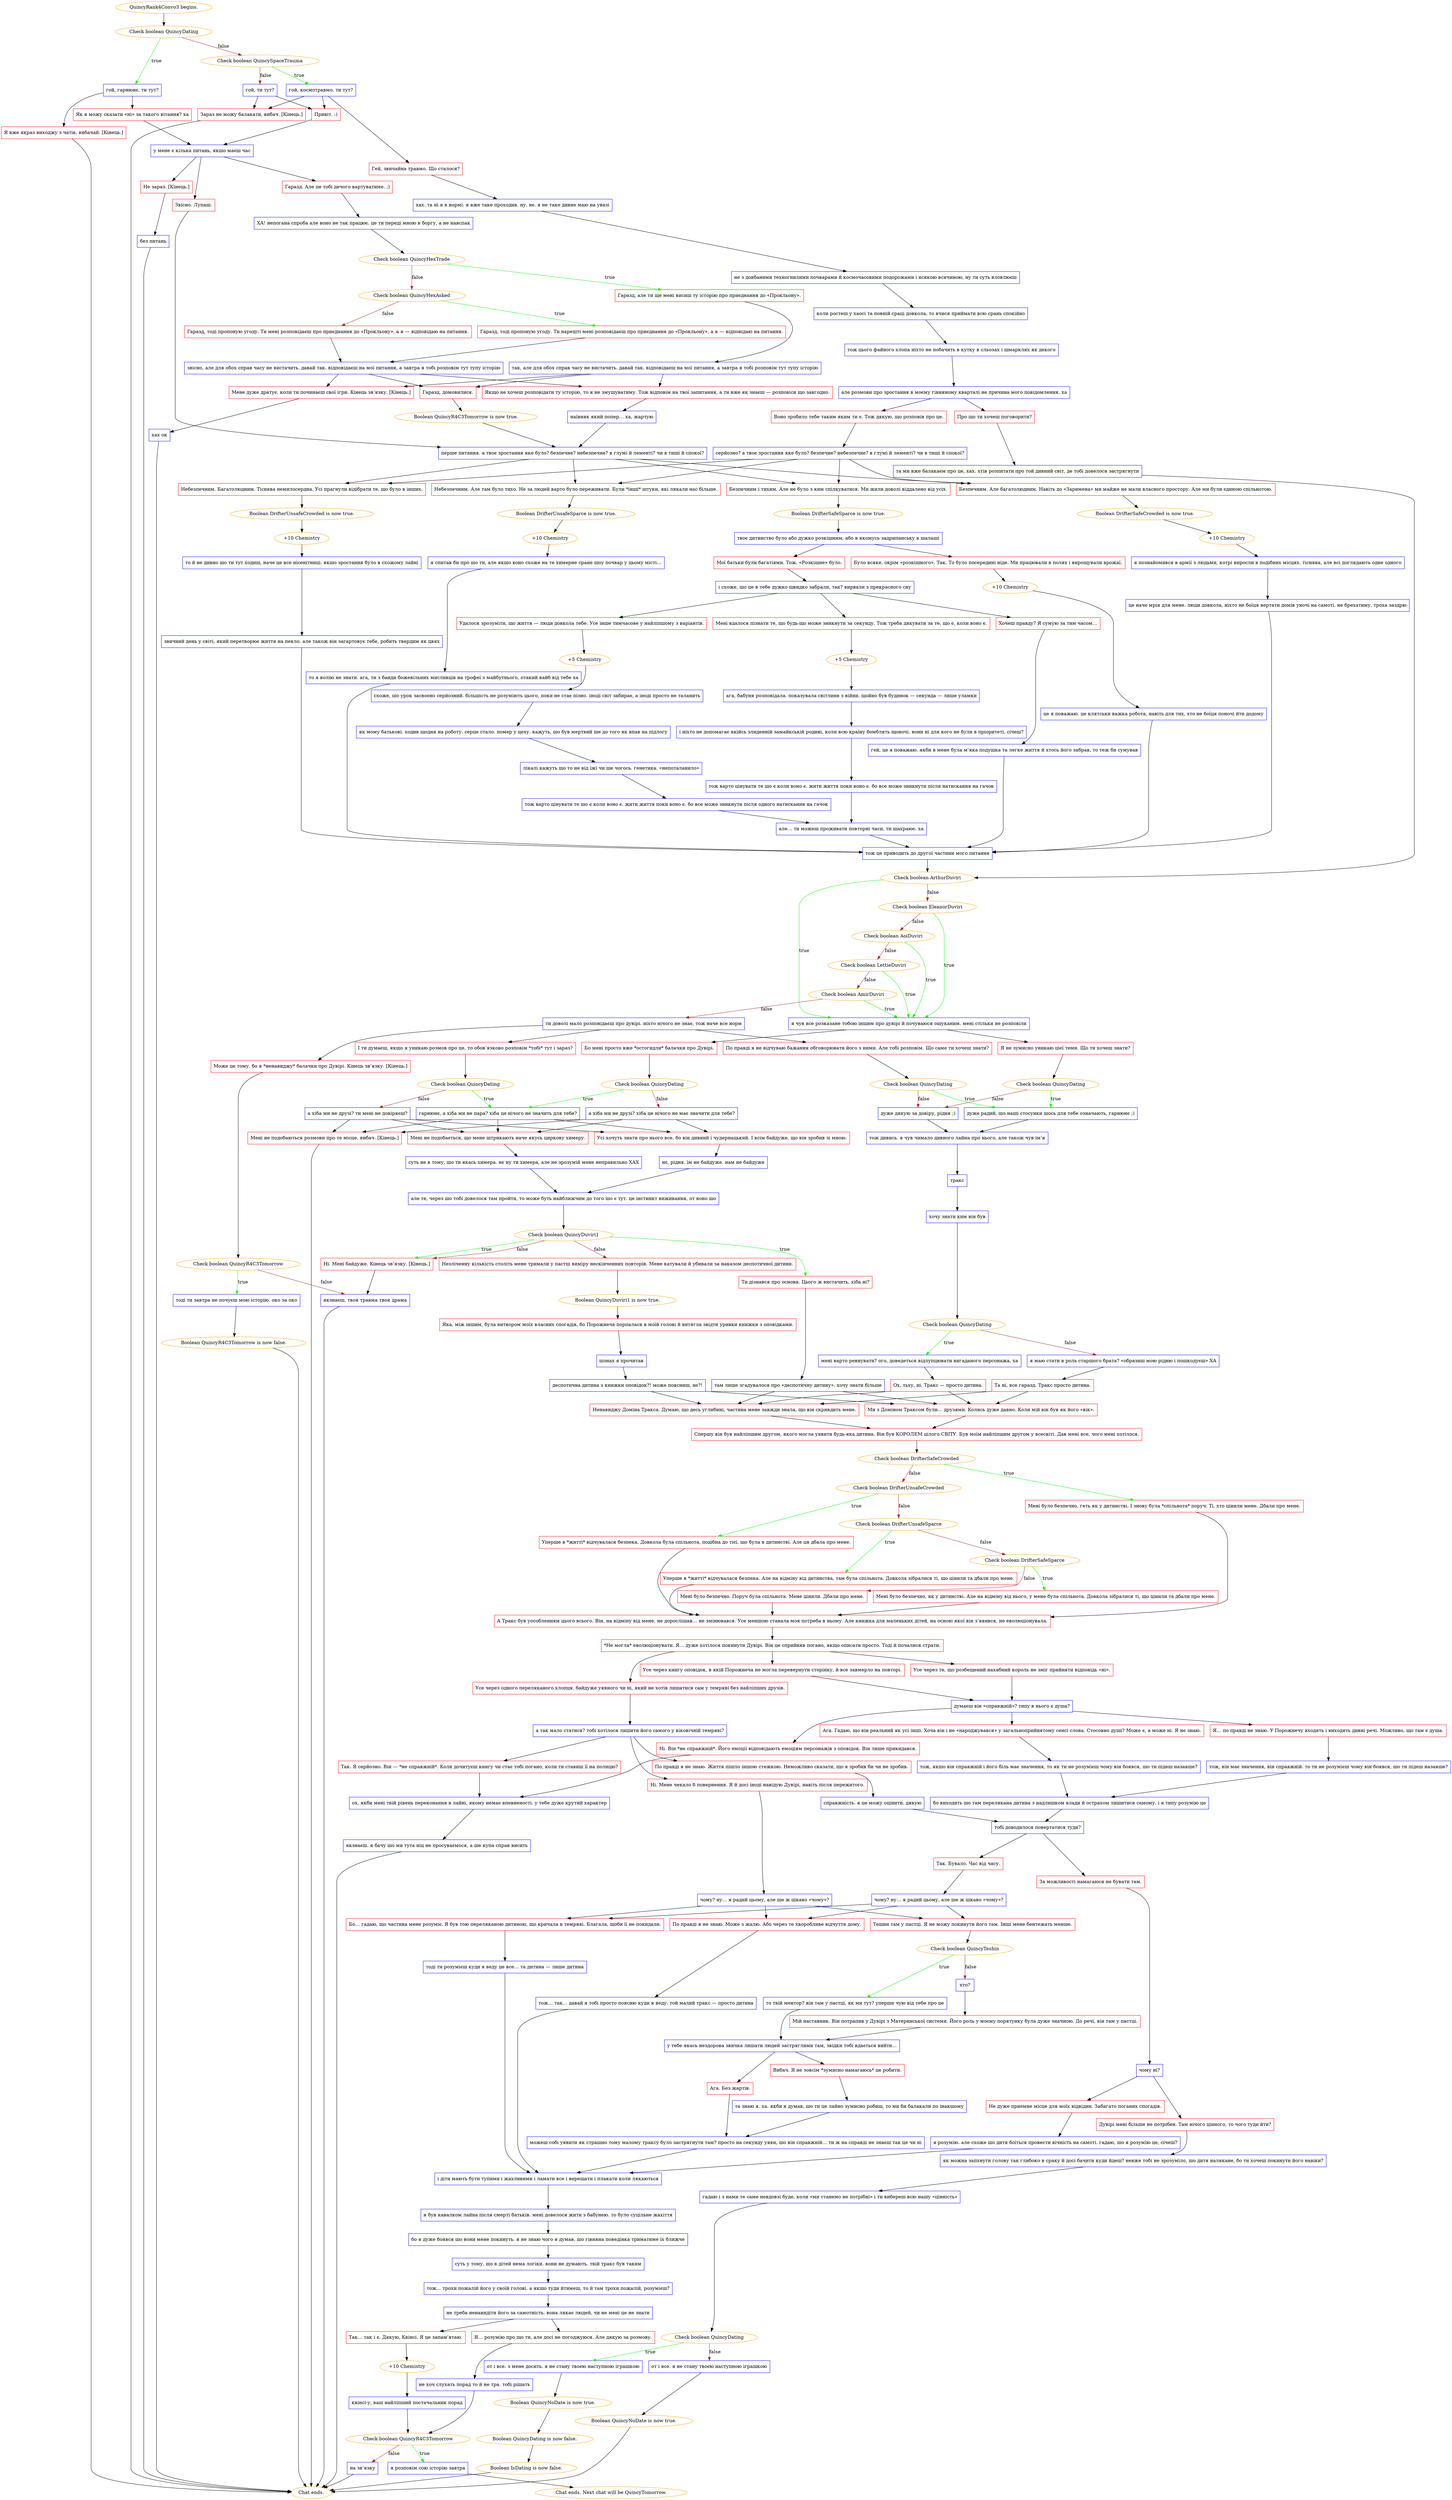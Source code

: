 digraph {
	"QuincyRank4Convo3 begins." [color=orange];
		"QuincyRank4Convo3 begins." -> j552943725;
	j552943725 [label="Check boolean QuincyDating",color=orange];
		j552943725 -> j649100738 [label=true,color=green];
		j552943725 -> j3004499405 [label=false,color=brown];
	j649100738 [label="гой, гарнюнє, ти тут?",shape=box,color=blue];
		j649100738 -> j2624070298;
		j649100738 -> j1723346011;
	j3004499405 [label="Check boolean QuincySpaceTrauma",color=orange];
		j3004499405 -> j3384897339 [label=true,color=green];
		j3004499405 -> j1898461449 [label=false,color=brown];
	j2624070298 [label="Як я можу сказати «ні» за такого вітання? ха",shape=box,color=red];
		j2624070298 -> j443759112;
	j1723346011 [label="Я вже якраз виходжу з чатів, вибачай. [Кінець.]",shape=box,color=red];
		j1723346011 -> "Chat ends.";
	j3384897339 [label="гой, космотравмо, ти тут?",shape=box,color=blue];
		j3384897339 -> j1599881307;
		j3384897339 -> j496982951;
		j3384897339 -> j3969975292;
	j1898461449 [label="гой, ти тут?",shape=box,color=blue];
		j1898461449 -> j496982951;
		j1898461449 -> j3969975292;
	j443759112 [label="у мене є кілька питань, якшо маєш час",shape=box,color=blue];
		j443759112 -> j208160060;
		j443759112 -> j355984210;
		j443759112 -> j1270400464;
	"Chat ends." [color=orange];
	j1599881307 [label="Гей, звичайна травмо. Що сталося?",shape=box,color=red];
		j1599881307 -> j2575399997;
	j496982951 [label="Привіт. :)",shape=box,color=red];
		j496982951 -> j443759112;
	j3969975292 [label="Зараз не можу балакати, вибач. [Кінець.]",shape=box,color=red];
		j3969975292 -> "Chat ends.";
	j208160060 [label="Звісно. Лупаш.",shape=box,color=red];
		j208160060 -> j847826201;
	j355984210 [label="Гаразд. Але це тобі дечого вартуватиме. ;)",shape=box,color=red];
		j355984210 -> j375095441;
	j1270400464 [label="Не зараз. [Кінець.]",shape=box,color=red];
		j1270400464 -> j4203084010;
	j2575399997 [label="хах. та ні я в нормі. я вже таке проходив. ну. нє. я не таке дивне маю на увазі",shape=box,color=blue];
		j2575399997 -> j443959366;
	j847826201 [label="перше питання. а твоє зростання яке було? безпечне? небезпечне? в глумі й лементі? чи в тиші й спокої?",shape=box,color=blue];
		j847826201 -> j2365253341;
		j847826201 -> j1751565722;
		j847826201 -> j698678591;
		j847826201 -> j201307231;
	j375095441 [label="ХА! непогана спроба але воно не так працює. це ти переді мною в боргу, а не навспак",shape=box,color=blue];
		j375095441 -> j3869748579;
	j4203084010 [label="без питань",shape=box,color=blue];
		j4203084010 -> "Chat ends.";
	j443959366 [label="не з довбаними техногнилими почварами й космочасовими подорожами і всякою всячиною, ну ти суть вловлюєш",shape=box,color=blue];
		j443959366 -> j1610601015;
	j2365253341 [label="Безпечним. Але багатолюдним. Навіть до «Заримена» ми майже не мали власного простору. Але ми були єдиною спільнотою.",shape=box,color=red];
		j2365253341 -> j456830526;
	j1751565722 [label="Небезпечним. Багатолюдним. Тіснява немилосердна. Усі прагнули відібрати те, що було в інших.",shape=box,color=red];
		j1751565722 -> j2935914895;
	j698678591 [label="Небезпечним. Але там було тихо. Не за людей варто було переживати. Були *інші* штуки, які лякали нас більше.",shape=box,color=red];
		j698678591 -> j1684135111;
	j201307231 [label="Безпечним і тихим. Але не було з ким спілкуватися. Ми жили доволі віддалено від усіх.",shape=box,color=red];
		j201307231 -> j362352823;
	j3869748579 [label="Check boolean QuincyHexTrade",color=orange];
		j3869748579 -> j4067415330 [label=true,color=green];
		j3869748579 -> j4011176701 [label=false,color=brown];
	j1610601015 [label="коли ростеш у хаосі та повній сраці довкола, то вчися приймати всю срань спокійно",shape=box,color=blue];
		j1610601015 -> j1418894685;
	j456830526 [label="Boolean DrifterSafeCrowded is now true.",color=orange];
		j456830526 -> j3451106370;
	j2935914895 [label="Boolean DrifterUnsafeCrowded is now true.",color=orange];
		j2935914895 -> j2164693410;
	j1684135111 [label="Boolean DrifterUnsafeSparce is now true.",color=orange];
		j1684135111 -> j366422478;
	j362352823 [label="Boolean DrifterSafeSparce is now true.",color=orange];
		j362352823 -> j3905710289;
	j4067415330 [label="Гаразд, але ти ще мені висиш ту історію про приєднання до «Прокльону».",shape=box,color=red];
		j4067415330 -> j3289137310;
	j4011176701 [label="Check boolean QuincyHexAsked",color=orange];
		j4011176701 -> j2524399184 [label=true,color=green];
		j4011176701 -> j1182100699 [label=false,color=brown];
	j1418894685 [label="тож цього файного хлопа ніхто не побачить в кутку в сльозах і шмарклях як декого",shape=box,color=blue];
		j1418894685 -> j1239847643;
	j3451106370 [label="+10 Chemistry",color=orange];
		j3451106370 -> j3950567539;
	j2164693410 [label="+10 Chemistry",color=orange];
		j2164693410 -> j422372478;
	j366422478 [label="+10 Chemistry",color=orange];
		j366422478 -> j3656789387;
	j3905710289 [label="твоє дитинство було або дужко розкішним, або в якомусь задрипанську в шалаші",shape=box,color=blue];
		j3905710289 -> j520842012;
		j3905710289 -> j3401961360;
	j3289137310 [label="так, але для обох справ часу не вистачить. давай так. відповідаєш на мої питання, а завтра я тобі розповім тут тупу історію",shape=box,color=blue];
		j3289137310 -> j764083328;
		j3289137310 -> j482680735;
		j3289137310 -> j4028282258;
	j2524399184 [label="Гаразд, тоді пропоную угоду. Ти нарешті мені розповідаєш про приєднання до «Прокльону», а я — відповідаю на питання.",shape=box,color=red];
		j2524399184 -> j1362399694;
	j1182100699 [label="Гаразд, тоді пропоную угоду. Ти мені розповідаєш про приєднання до «Прокльону», а я — відповідаю на питання.",shape=box,color=red];
		j1182100699 -> j1362399694;
	j1239847643 [label="але розмови про зростання в моєму гівняному кварталі не причина мого повідомлення. ха",shape=box,color=blue];
		j1239847643 -> j3963246811;
		j1239847643 -> j322092436;
	j3950567539 [label="я познайомився в армії з людьми, котрі виросли в подібних місцях. тіснява, але всі доглядають одне одного",shape=box,color=blue];
		j3950567539 -> j3455890758;
	j422372478 [label="то й не дивно шо ти тут ходиш, наче це все нісенітниці. якшо зростання було в схожому лайні",shape=box,color=blue];
		j422372478 -> j2196039304;
	j3656789387 [label="я спитав би про шо ти, але якшо воно схоже на те химерне сране шоу почвар у цьому місті…",shape=box,color=blue];
		j3656789387 -> j784888456;
	j520842012 [label="Було всяке, окрім «розкішного». Так. То було посередині ніде. Ми працювали в полях і вирощували врожаї.",shape=box,color=red];
		j520842012 -> j695985609;
	j3401961360 [label="Мої батьки були багатіями. Тож. «Розкішне» було.",shape=box,color=red];
		j3401961360 -> j152105433;
	j764083328 [label="Гаразд, домовилися.",shape=box,color=red];
		j764083328 -> j3349939598;
	j482680735 [label="Якщо не хочеш розповідати ту історію, то я не змушуватиму. Тож відповім на твої запитання, а ти вже як знаєш — розповіси що завгодно.",shape=box,color=red];
		j482680735 -> j3528150530;
	j4028282258 [label="Мене дуже дратує, коли ти починаєш свої ігри. Кінець зв’язку. [Кінець.]",shape=box,color=red];
		j4028282258 -> j4069320990;
	j1362399694 [label="звісно, але для обох справ часу не вистачить. давай так. відповідаєш на мої питання, а завтра я тобі розповім тут тупу історію",shape=box,color=blue];
		j1362399694 -> j764083328;
		j1362399694 -> j482680735;
		j1362399694 -> j4028282258;
	j3963246811 [label="Про що ти хочеш поговорити?",shape=box,color=red];
		j3963246811 -> j3968589997;
	j322092436 [label="Воно зробило тебе таким яким ти є. Тож дякую, що розповів про це.",shape=box,color=red];
		j322092436 -> j36407668;
	j3455890758 [label="це наче мрія для мене. люди довкола, ніхто не боїця вертати домів уночі на самоті. не брехатиму, троха заздрю",shape=box,color=blue];
		j3455890758 -> j872971453;
	j2196039304 [label="звичний день у світі, який перетворює життя на пекло. але також він загартовує тебе, робить твердим як цвях",shape=box,color=blue];
		j2196039304 -> j872971453;
	j784888456 [label="то я волію не знати. ага, ти з банди божевільних мисливців на трофеї з майбутнього, отакий вайб від тебе ха",shape=box,color=blue];
		j784888456 -> j872971453;
	j695985609 [label="+10 Chemistry",color=orange];
		j695985609 -> j1705981747;
	j152105433 [label="і схоже, шо це в тебе дужко швидко забрали, так? вирвали з прекрасного сну",shape=box,color=blue];
		j152105433 -> j884296005;
		j152105433 -> j3951128296;
		j152105433 -> j3640521247;
	j3349939598 [label="Boolean QuincyR4C3Tomorrow is now true.",color=orange];
		j3349939598 -> j847826201;
	j3528150530 [label="наївняк який попер… ха, жартую",shape=box,color=blue];
		j3528150530 -> j847826201;
	j4069320990 [label="хах ок",shape=box,color=blue];
		j4069320990 -> "Chat ends.";
	j3968589997 [label="та ми вже балакаєм про це, хах. хтів розпитати про той дивний світ, де тобі довелося застрягнути",shape=box,color=blue];
		j3968589997 -> j3268356592;
	j36407668 [label="серйозно? а твоє зростання яке було? безпечне? небезпечне? в глумі й лементі? чи в тиші й спокої?",shape=box,color=blue];
		j36407668 -> j2365253341;
		j36407668 -> j1751565722;
		j36407668 -> j698678591;
		j36407668 -> j201307231;
	j872971453 [label="тож це приводить до другої частини мого питання",shape=box,color=blue];
		j872971453 -> j3268356592;
	j1705981747 [label="це я поважаю. це клятськи важка робота, навіть для тих, хто не боїця поночі йти додому",shape=box,color=blue];
		j1705981747 -> j872971453;
	j884296005 [label="Хочеш правду? Я сумую за тим часом…",shape=box,color=red];
		j884296005 -> j1956789894;
	j3951128296 [label="Мені вдалося пізнати те, що будь-що може зникнути за секунду. Тож треба дякувати за те, що є, коли воно є.",shape=box,color=red];
		j3951128296 -> j2341769806;
	j3640521247 [label="Удалося зрозуміти, що життя — люди довкола тебе. Усе інше тимчасове у найліпшому з варіантів.",shape=box,color=red];
		j3640521247 -> j3601726575;
	j3268356592 [label="Check boolean ArthurDuviri",color=orange];
		j3268356592 -> j1289744602 [label=true,color=green];
		j3268356592 -> j4104290587 [label=false,color=brown];
	j1956789894 [label="гей, це я поважаю. якби в мене була м’яка подушка та легке життя й хтось його забрав, то теж би сумував",shape=box,color=blue];
		j1956789894 -> j872971453;
	j2341769806 [label="+5 Chemistry",color=orange];
		j2341769806 -> j4178078453;
	j3601726575 [label="+5 Chemistry",color=orange];
		j3601726575 -> j86106893;
	j1289744602 [label="я чув все розказане тобою іншим про дувірі й почуваюся ошуканим. мені стільки не розповіли",shape=box,color=blue];
		j1289744602 -> j2538857464;
		j1289744602 -> j2724697397;
	j4104290587 [label="Check boolean EleanorDuviri",color=orange];
		j4104290587 -> j1289744602 [label=true,color=green];
		j4104290587 -> j481100708 [label=false,color=brown];
	j4178078453 [label="ага, бабуня розповідала. показувала світлини з війни. щойно був будинок — секунда — лише уламки",shape=box,color=blue];
		j4178078453 -> j1288007530;
	j86106893 [label="схоже, шо урок засвоєно серйозний. більшість не розуміють цього, поки не стає пізно. іноді світ забирає, а іноді просто не таланить",shape=box,color=blue];
		j86106893 -> j4196994054;
	j2538857464 [label="Я не зумисно уникаю цієї теми. Що ти хочеш знати?",shape=box,color=red];
		j2538857464 -> j1049962924;
	j2724697397 [label="Бо мені просто вже *остогидли* балачки про Дувірі.",shape=box,color=red];
		j2724697397 -> j2517674731;
	j481100708 [label="Check boolean AoiDuviri",color=orange];
		j481100708 -> j1289744602 [label=true,color=green];
		j481100708 -> j2629651196 [label=false,color=brown];
	j1288007530 [label="і ніхто не допомагає якійсь злиденній замайкській родині, коли всю країну бомблять щоночі. вони ні для кого не були в пріоритеті, січеш?",shape=box,color=blue];
		j1288007530 -> j113058128;
	j4196994054 [label="як мому батькові. ходив щодня на роботу. серце стало. помер у цеху. кажуть, шо був мертвий ше до того як впав на підлогу",shape=box,color=blue];
		j4196994054 -> j52848226;
	j1049962924 [label="Check boolean QuincyDating",color=orange];
		j1049962924 -> j4122869899 [label=true,color=green];
		j1049962924 -> j4069622178 [label=false,color=brown];
	j2517674731 [label="Check boolean QuincyDating",color=orange];
		j2517674731 -> j195852256 [label=true,color=green];
		j2517674731 -> j73394787 [label=false,color=brown];
	j2629651196 [label="Check boolean LettieDuviri",color=orange];
		j2629651196 -> j1289744602 [label=true,color=green];
		j2629651196 -> j1771238635 [label=false,color=brown];
	j113058128 [label="тож варто цінувати те шо є коли воно є. жити життя поки воно є. бо все може зникнути після натискання на гачок",shape=box,color=blue];
		j113058128 -> j1256678392;
	j52848226 [label="лікалі кажуть шо то не від їжі чи ше чогось. генетика. «непоталанило»",shape=box,color=blue];
		j52848226 -> j2012039941;
	j4122869899 [label="дуже радий, шо наші стосунки шось для тебе означають, гарнюнє ;)",shape=box,color=blue];
		j4122869899 -> j2328264053;
	j4069622178 [label="дуже дякую за довіру, рідня ;)",shape=box,color=blue];
		j4069622178 -> j2328264053;
	j195852256 [label="гарнюнє, а хіба ми не пара? хіба це нічого не значить для тебе?",shape=box,color=blue];
		j195852256 -> j1896637559;
		j195852256 -> j1374914412;
		j195852256 -> j2371159332;
	j73394787 [label="а хіба ми не друзі? хіба це нічого не має значити для тебе?",shape=box,color=blue];
		j73394787 -> j1896637559;
		j73394787 -> j1374914412;
		j73394787 -> j2371159332;
	j1771238635 [label="Check boolean AmirDuviri",color=orange];
		j1771238635 -> j1289744602 [label=true,color=green];
		j1771238635 -> j814638650 [label=false,color=brown];
	j1256678392 [label="але… ти можеш проживати повторні часи, ти шахраює. ха",shape=box,color=blue];
		j1256678392 -> j872971453;
	j2012039941 [label="тож варто цінувати те шо є коли воно є. жити життя поки воно є. бо все може зникнути після одного натискання на гачок",shape=box,color=blue];
		j2012039941 -> j1256678392;
	j2328264053 [label="тож дивись. я чув чимало дивного лайна про нього, але також чув ім’я",shape=box,color=blue];
		j2328264053 -> j1230291082;
	j1896637559 [label="Усі хочуть знати про нього все, бо він дивний і чудернацький. І всім байдуже, що він зробив зі мною.",shape=box,color=red];
		j1896637559 -> j2955150933;
	j1374914412 [label="Мені не подобається, що мене штрикають наче якусь циркову химеру.",shape=box,color=red];
		j1374914412 -> j2949704602;
	j2371159332 [label="Мені не подобаються розмови про те місце, вибач. [Кінець.]",shape=box,color=red];
		j2371159332 -> "Chat ends.";
	j814638650 [label="ти доволі мало розповідаєш про дувірі. ніхто нічого не знає, тож наче все норм",shape=box,color=blue];
		j814638650 -> j2762966002;
		j814638650 -> j2698468117;
		j814638650 -> j42432036;
	j1230291082 [label="тракс",shape=box,color=blue];
		j1230291082 -> j1303491158;
	j2955150933 [label="нє, рідня. їм не байдуже. нам не байдуже",shape=box,color=blue];
		j2955150933 -> j4081455295;
	j2949704602 [label="суть не в тому, шо ти якась химера. нє ну ти химера, але не зрозумій мене неправильно ХАХ",shape=box,color=blue];
		j2949704602 -> j4081455295;
	j2762966002 [label="По правді я не відчуваю бажання обговорювати його з ними. Але тобі розповім. Що саме ти хочеш знати?",shape=box,color=red];
		j2762966002 -> j1970620959;
	j2698468117 [label="І ти думаєш, якщо я уникаю розмов про це, то обов’язково розповім *тобі* тут і зараз?",shape=box,color=red];
		j2698468117 -> j1548335853;
	j42432036 [label="Може це тому, бо я *ненавиджу* балачки про Дувірі. Кінець зв’язку. [Кінець.]",shape=box,color=red];
		j42432036 -> j3137933610;
	j1303491158 [label="хочу знати ким він був",shape=box,color=blue];
		j1303491158 -> j3518307430;
	j4081455295 [label="але те, через шо тобі довелося там пройти, то може буть найближчим до того шо є тут. це інстинкт виживання, от воно шо",shape=box,color=blue];
		j4081455295 -> j1065292502;
	j1970620959 [label="Check boolean QuincyDating",color=orange];
		j1970620959 -> j4122869899 [label=true,color=green];
		j1970620959 -> j4069622178 [label=false,color=brown];
	j1548335853 [label="Check boolean QuincyDating",color=orange];
		j1548335853 -> j195852256 [label=true,color=green];
		j1548335853 -> j2029835971 [label=false,color=brown];
	j3137933610 [label="Check boolean QuincyR4C3Tomorrow",color=orange];
		j3137933610 -> j178584767 [label=true,color=green];
		j3137933610 -> j921221842 [label=false,color=brown];
	j3518307430 [label="Check boolean QuincyDating",color=orange];
		j3518307430 -> j2121167339 [label=true,color=green];
		j3518307430 -> j3363518613 [label=false,color=brown];
	j1065292502 [label="Check boolean QuincyDuviri1",color=orange];
		j1065292502 -> j2925247247 [label=true,color=green];
		j1065292502 -> j3539832339 [label=true,color=green];
		j1065292502 -> j4276144733 [label=false,color=brown];
		j1065292502 -> j3539832339 [label=false,color=brown];
	j2029835971 [label="а хіба ми не друзі? ти мені не довіряєш?",shape=box,color=blue];
		j2029835971 -> j1896637559;
		j2029835971 -> j1374914412;
		j2029835971 -> j2371159332;
	j178584767 [label="тоді ти завтра не почуєш мою історію. око за око",shape=box,color=blue];
		j178584767 -> j10984581;
	j921221842 [label="якзнаєш, твоя травма твоя драма",shape=box,color=blue];
		j921221842 -> "Chat ends.";
	j2121167339 [label="мені варто ревнувати? ого, доведеться відлупцювати вигаданого персонажа, ха",shape=box,color=blue];
		j2121167339 -> j1001568805;
	j3363518613 [label="я маю стати в роль старшого брата? «образиш мою рідню і пошкодуєш» ХА",shape=box,color=blue];
		j3363518613 -> j2489760084;
	j2925247247 [label="Ти дізнався про основи. Цього ж вистачить, хіба ні?",shape=box,color=red];
		j2925247247 -> j1843729951;
	j3539832339 [label="Ні. Мені байдуже. Кінець зв’язку. [Кінець.]",shape=box,color=red];
		j3539832339 -> j921221842;
	j4276144733 [label="Незліченну кількість століть мене тримали у пастці виміру нескінченних повторів. Мене катували й убивали за наказом деспотичної дитини.",shape=box,color=red];
		j4276144733 -> j3099197413;
	j10984581 [label="Boolean QuincyR4C3Tomorrow is now false.",color=orange];
		j10984581 -> "Chat ends.";
	j1001568805 [label="Ох, тьху, ні. Тракс — просто дитина.",shape=box,color=red];
		j1001568805 -> j1957048823;
		j1001568805 -> j3942638790;
	j2489760084 [label="Та ні, все гаразд. Тракс просто дитина.",shape=box,color=red];
		j2489760084 -> j3942638790;
		j2489760084 -> j1957048823;
	j1843729951 [label="там лише згадувалося про «деспотичну дитину». хочу знати більше",shape=box,color=blue];
		j1843729951 -> j3942638790;
		j1843729951 -> j1957048823;
	j3099197413 [label="Boolean QuincyDuviri1 is now true.",color=orange];
		j3099197413 -> j3136549740;
	j1957048823 [label="Ненавиджу Доміна Тракса. Думаю, що десь углибині, частина мене завжди знала, що він скривдить мене.",shape=box,color=red];
		j1957048823 -> j1683097846;
	j3942638790 [label="Ми з Доміном Траксом були… друзями. Колись дуже давно. Коли мій вік був як його «вік».",shape=box,color=red];
		j3942638790 -> j1683097846;
	j3136549740 [label="Яка, між іншим, була витвором моїх власних спогадів, бо Порожнеча порпалася в моїй голові й витягла звідти уривки книжки з оповідками.",shape=box,color=red];
		j3136549740 -> j2063916532;
	j1683097846 [label="Спершу він був найліпшим другом, якого могла уявити будь-яка дитина. Він був КОРОЛЕМ цілого СВІТУ. Був моїм найліпшим другом у всесвіті. Дав мені все, чого мені хотілося.",shape=box,color=red];
		j1683097846 -> j2662847170;
	j2063916532 [label="шзнах я прочитав",shape=box,color=blue];
		j2063916532 -> j873717103;
	j2662847170 [label="Check boolean DrifterSafeCrowded",color=orange];
		j2662847170 -> j1859183332 [label=true,color=green];
		j2662847170 -> j994130163 [label=false,color=brown];
	j873717103 [label="деспотична дитина з книжки оповідок?! може поясниш, нє?!",shape=box,color=blue];
		j873717103 -> j3942638790;
		j873717103 -> j1957048823;
	j1859183332 [label="Мені було безпечно, геть як у дитинстві. І знову була *спільнота* поруч. Ті, хто цінили мене. Дбали про мене.",shape=box,color=red];
		j1859183332 -> j4117592404;
	j994130163 [label="Check boolean DrifterUnsafeCrowded",color=orange];
		j994130163 -> j2596863511 [label=true,color=green];
		j994130163 -> j3323227003 [label=false,color=brown];
	j4117592404 [label="А Тракс був уособленням цього всього. Він, на відміну від мене, не дорослішав… не змінювався. Усе меншою ставала моя потреба в ньому. Але книжка для маленьких дітей, на основі якої він з’явився, не еволюціонувала.",shape=box,color=red];
		j4117592404 -> j3794889320;
	j2596863511 [label="Уперше в *житті* відчувалася безпека. Довкола була спільнота, подібна до тієї, що була в дитинстві. Але ця дбала про мене.",shape=box,color=red];
		j2596863511 -> j4117592404;
	j3323227003 [label="Check boolean DrifterUnsafeSparce",color=orange];
		j3323227003 -> j2378325097 [label=true,color=green];
		j3323227003 -> j2575966162 [label=false,color=brown];
	j3794889320 [label="*Не могла* еволюціонувати. Я… дуже хотілося покинути Дувірі. Він це сприйняв погано, якщо описати просто. Тоді й почалися страти.",shape=box,color=red];
		j3794889320 -> j1313503103;
		j3794889320 -> j2697834752;
		j3794889320 -> j2854012277;
	j2378325097 [label="Уперше в *житті* відчувалася безпека. Але на відміну від дитинства, там була спільнота. Довкола зібралися ті, що цінили та дбали про мене.",shape=box,color=red];
		j2378325097 -> j4117592404;
	j2575966162 [label="Check boolean DrifterSafeSparce",color=orange];
		j2575966162 -> j1731482790 [label=true,color=green];
		j2575966162 -> j2798353341 [label=false,color=brown];
	j1313503103 [label="Усе через те, що розбещений нахабний король не зміг прийняти відповідь «ні».",shape=box,color=red];
		j1313503103 -> j1332891717;
	j2697834752 [label="Усе через книгу оповідок, в якій Порожнеча не могла перевернути сторінку, й все завмерло на повторі.",shape=box,color=red];
		j2697834752 -> j1332891717;
	j2854012277 [label="Усе через одного переляканого хлопця, байдуже уявного чи ні, який не хотів лишатися сам у темряві без найліпших друзів.",shape=box,color=red];
		j2854012277 -> j4235150385;
	j1731482790 [label="Мені було безпечно, як у дитинстві. Але на відміну від нього, у мене була спільнота. Довкола зібралися ті, що цінили та дбали про мене.",shape=box,color=red];
		j1731482790 -> j4117592404;
	j2798353341 [label="Мені було безпечно. Поруч була спільнота. Мене цінили. Дбали про мене.",shape=box,color=red];
		j2798353341 -> j4117592404;
	j1332891717 [label="думаєш він «справжній»? типу в нього є душа?",shape=box,color=blue];
		j1332891717 -> j984487176;
		j1332891717 -> j2921268057;
		j1332891717 -> j444293548;
	j4235150385 [label="а так мало статися? тобі хотілося лишити його самого у віковічній темряві?",shape=box,color=blue];
		j4235150385 -> j3404303299;
		j4235150385 -> j3805050921;
		j4235150385 -> j1074033680;
	j984487176 [label="Ага. Гадаю, що він реальний як усі інші. Хоча він і не «народжувався» у загальноприйнятому сенсі слова. Стосовно душі? Може є, а може ні. Я не знаю.",shape=box,color=red];
		j984487176 -> j1656685053;
	j2921268057 [label="Я… по правді не знаю. У Порожнечу входять і виходять дивні речі. Можливо, що там є душа.",shape=box,color=red];
		j2921268057 -> j1098952881;
	j444293548 [label="Ні. Він *не справжній*. Його емоції відповідають емоціям персонажів з оповідок. Він лише прикидався.",shape=box,color=red];
		j444293548 -> j3637097650;
	j3404303299 [label="Ні. Мене чекало б повернення. Я й досі іноді навідую Дувірі, навіть після пережитого.",shape=box,color=red];
		j3404303299 -> j2832735653;
	j3805050921 [label="Так. Я серйозно. Він — *не справжній*. Коли дочитуєш книгу чи стає тобі погано, коли ти ставиш її на полицю?",shape=box,color=red];
		j3805050921 -> j3637097650;
	j1074033680 [label="По правді я не знаю. Життя пішло іншою стежкою. Неможливо сказати, що я зробив би чи не зробив.",shape=box,color=red];
		j1074033680 -> j2429885365;
	j1656685053 [label="тож, якшо він справжній і його біль має значення, то як ти не розумієш чому він боявся, шо ти підеш назавше?",shape=box,color=blue];
		j1656685053 -> j2485581803;
	j1098952881 [label="тож, він має значення, він справжній. то ти не розумієш чому він боявся, шо ти підеш назавше?",shape=box,color=blue];
		j1098952881 -> j2485581803;
	j3637097650 [label="ох, якби мені твій рівень переконання в лайні, якому немає впевненості. у тебе дуже крутий характер",shape=box,color=blue];
		j3637097650 -> j158498407;
	j2832735653 [label="чому? ну… я радий цьому, але ше ж цікаво «чому»?",shape=box,color=blue];
		j2832735653 -> j66976213;
		j2832735653 -> j4004068690;
		j2832735653 -> j3893207199;
	j2429885365 [label="справжність. я це можу оцінити. дякую",shape=box,color=blue];
		j2429885365 -> j3227399094;
	j2485581803 [label="бо виходить шо там перелякана дитина з надлишком влади й острахом лишитися самому. і я типу розумію це",shape=box,color=blue];
		j2485581803 -> j3227399094;
	j158498407 [label="якзнаєш. я бачу шо ми тута ніц не просуваємося, а ше купа справ висить",shape=box,color=blue];
		j158498407 -> "Chat ends.";
	j66976213 [label="Бо… гадаю, що частина мене розуміє. Я був тою переляканою дитиною, що кричала в темряві. Благала, щоби її не покидали.",shape=box,color=red];
		j66976213 -> j1101444583;
	j4004068690 [label="По правді я не знаю. Може з жалю. Або через те хворобливе відчуття дому.",shape=box,color=red];
		j4004068690 -> j3853314973;
	j3893207199 [label="Тешин там у пастці. Я не можу покинути його там. Інші мене бентежать менше.",shape=box,color=red];
		j3893207199 -> j2913113973;
	j3227399094 [label="тобі доводилося повертатися туди?",shape=box,color=blue];
		j3227399094 -> j2146058982;
		j3227399094 -> j1591372267;
	j1101444583 [label="тоді ти розумієш куди я веду це все… та дитина — лише дитина",shape=box,color=blue];
		j1101444583 -> j2713572760;
	j3853314973 [label="тож… так… давай я тобі просто поясню куди я веду. той малий тракс — просто дитина",shape=box,color=blue];
		j3853314973 -> j2713572760;
	j2913113973 [label="Check boolean QuincyTeshin",color=orange];
		j2913113973 -> j1350074488 [label=true,color=green];
		j2913113973 -> j3000979255 [label=false,color=brown];
	j2146058982 [label="Так. Бувало. Час від часу.",shape=box,color=red];
		j2146058982 -> j2154983576;
	j1591372267 [label="За можливості намагаюся не бувати там.",shape=box,color=red];
		j1591372267 -> j3569748336;
	j2713572760 [label="і діти мають бути тупими і жахливими і ламати все і верещати і плакати коли лякаються",shape=box,color=blue];
		j2713572760 -> j2991661711;
	j1350074488 [label="то твій ментор? він там у пастці, як ми тут? уперше чую від тебе про це",shape=box,color=blue];
		j1350074488 -> j3899423134;
	j3000979255 [label="хто?",shape=box,color=blue];
		j3000979255 -> j3433979776;
	j2154983576 [label="чому? ну… я радий цьому, але ше ж цікаво «чому»?",shape=box,color=blue];
		j2154983576 -> j3893207199;
		j2154983576 -> j66976213;
		j2154983576 -> j4004068690;
	j3569748336 [label="чому ні?",shape=box,color=blue];
		j3569748336 -> j3752833210;
		j3569748336 -> j1835639458;
	j2991661711 [label="я був кавалком лайна після смерті батьків. мені довелося жити з бабунею. то було суцільне жахіття",shape=box,color=blue];
		j2991661711 -> j3829550900;
	j3899423134 [label="у тебе якась нездорова звичка лишати людей застряглими там, звідки тобі вдається вийти…",shape=box,color=blue];
		j3899423134 -> j3856265631;
		j3899423134 -> j4058403296;
	j3433979776 [label="Мій наставник. Він потрапив у Дувірі з Материнської системи. Його роль у моєму порятунку була дуже значною. До речі, він там у пастці.",shape=box,color=red];
		j3433979776 -> j3899423134;
	j3752833210 [label="Не дуже приємне місце для моїх відвідин. Забагато поганих спогадів.",shape=box,color=red];
		j3752833210 -> j2512606229;
	j1835639458 [label="Дувірі мені більше не потрібен. Там нічого цінного, то чого туди йти?",shape=box,color=red];
		j1835639458 -> j3871199430;
	j3829550900 [label="бо я дуже боявся шо вони мене покинуть. я не знаю чого я думав, шо гівняна поведінка триматиме їх ближче",shape=box,color=blue];
		j3829550900 -> j1240362924;
	j3856265631 [label="Ага. Без жартів.",shape=box,color=red];
		j3856265631 -> j3617776898;
	j4058403296 [label="Вибач. Я не зовсім *зумисно намагаюсь* це робити.",shape=box,color=red];
		j4058403296 -> j793296563;
	j2512606229 [label="я розумію. але схоже шо дитя боїться провести вічність на самоті. гадаю, шо я розумію це, січеш?",shape=box,color=blue];
		j2512606229 -> j2713572760;
	j3871199430 [label="як можна запхнути голову так глибоко в сраку й досі бачити куди йдеш? невже тобі не зрозуміло, шо дитя налякане, бо ти хочеш покинути його навіки?",shape=box,color=blue];
		j3871199430 -> j3982363048;
	j1240362924 [label="суть у тому, шо в дітей нема логіки. вони не думають. твій тракс був таким",shape=box,color=blue];
		j1240362924 -> j3007619562;
	j3617776898 [label="можеш собі уявити як страшно тому малому траксу було застрягнути там? просто на секунду уяви, шо він справжній… ти ж на справді не знаєш так це чи ні",shape=box,color=blue];
		j3617776898 -> j2713572760;
	j793296563 [label="та знаю я. ха. якби я думав, шо ти це лайно зумисно робиш, то ми би балакали по інакшому",shape=box,color=blue];
		j793296563 -> j3617776898;
	j3982363048 [label="гадаю і з нами те саме невдовзі буде, коли «ми станемо не потрібні» і ти вибереш всю нашу «цінність»",shape=box,color=blue];
		j3982363048 -> j1234817647;
	j3007619562 [label="тож… трохи пожалій його у своїй голові. а якшо туди йтимеш, то й там трохи пожалій, розумієш?",shape=box,color=blue];
		j3007619562 -> j2362523160;
	j1234817647 [label="Check boolean QuincyDating",color=orange];
		j1234817647 -> j161050568 [label=true,color=green];
		j1234817647 -> j3386774730 [label=false,color=brown];
	j2362523160 [label="не треба ненавидіти його за самотність. вона лякає людей, чи не мені це не знати",shape=box,color=blue];
		j2362523160 -> j1439238517;
		j2362523160 -> j2354915919;
	j161050568 [label="от і все. з мене досить. я не стану твоєю наступною іграшкою",shape=box,color=blue];
		j161050568 -> j3567260245;
	j3386774730 [label="от і все. я не стану твоєю наступною іграшкою",shape=box,color=blue];
		j3386774730 -> j632329483;
	j1439238517 [label="Я… розумію про що ти, але досі не погоджуюся. Але дякую за розмову.",shape=box,color=red];
		j1439238517 -> j351619715;
	j2354915919 [label="Так… так і є. Дякую, Квінсі. Я це запам’ятаю.",shape=box,color=red];
		j2354915919 -> j2702332957;
	j3567260245 [label="Boolean QuincyNoDate is now true.",color=orange];
		j3567260245 -> j3990685114;
	j632329483 [label="Boolean QuincyNoDate is now true.",color=orange];
		j632329483 -> "Chat ends.";
	j351619715 [label="не хоч слухать порад то й не тра. тобі рішать",shape=box,color=blue];
		j351619715 -> j3962651380;
	j2702332957 [label="+10 Chemistry",color=orange];
		j2702332957 -> j1253242989;
	j3990685114 [label="Boolean QuincyDating is now false.",color=orange];
		j3990685114 -> j178902881;
	j3962651380 [label="Check boolean QuincyR4C3Tomorrow",color=orange];
		j3962651380 -> j3556249490 [label=true,color=green];
		j3962651380 -> j3372835591 [label=false,color=brown];
	j1253242989 [label="квінсі-у, ваш найліпший постачальник порад",shape=box,color=blue];
		j1253242989 -> j3962651380;
	j178902881 [label="Boolean IsDating is now false.",color=orange];
		j178902881 -> "Chat ends.";
	j3556249490 [label="я розповім сою історію завтра",shape=box,color=blue];
		j3556249490 -> "Chat ends. Next chat will be QuincyTomorrow.";
	j3372835591 [label="на зв’язку",shape=box,color=blue];
		j3372835591 -> "Chat ends.";
	"Chat ends. Next chat will be QuincyTomorrow." [color=orange];
}
